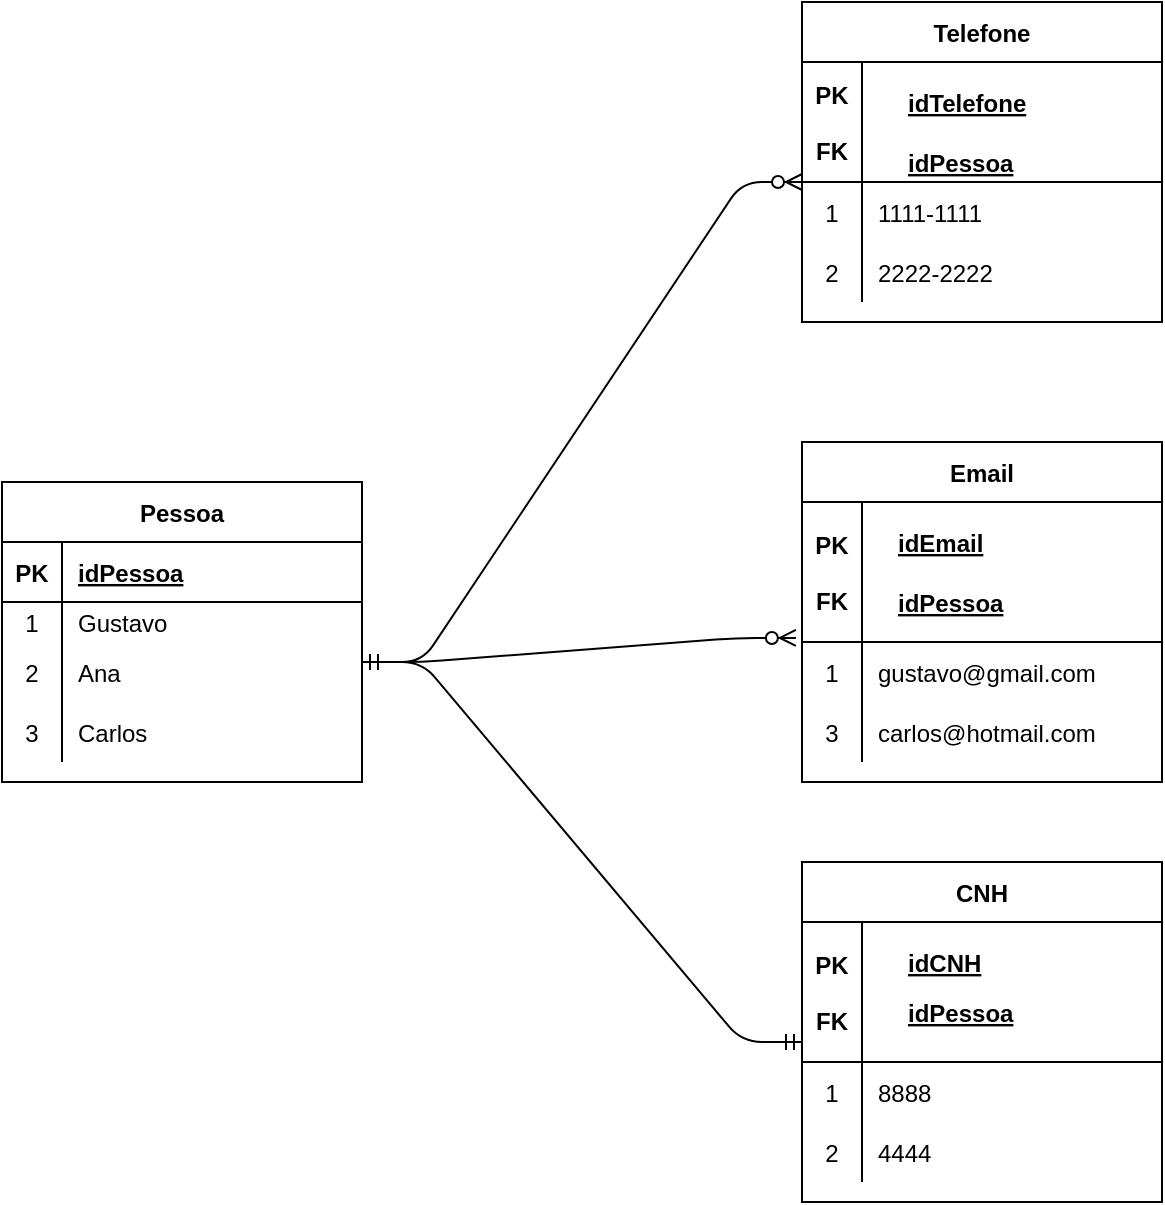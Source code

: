 <mxfile version="14.9.3" type="device"><diagram id="m6oO_k_71_XMgn9XkbAy" name="Page-1"><mxGraphModel dx="1108" dy="685" grid="1" gridSize="10" guides="1" tooltips="1" connect="1" arrows="1" fold="1" page="1" pageScale="1" pageWidth="827" pageHeight="1169" math="0" shadow="0"><root><mxCell id="0"/><mxCell id="1" parent="0"/><mxCell id="7Nr1Pd5wc-a8obYyr2Nt-1" value="Pessoa" style="shape=table;startSize=30;container=1;collapsible=1;childLayout=tableLayout;fixedRows=1;rowLines=0;fontStyle=1;align=center;resizeLast=1;" vertex="1" parent="1"><mxGeometry x="30" y="320" width="180" height="150" as="geometry"/></mxCell><mxCell id="7Nr1Pd5wc-a8obYyr2Nt-2" value="" style="shape=partialRectangle;collapsible=0;dropTarget=0;pointerEvents=0;fillColor=none;top=0;left=0;bottom=1;right=0;points=[[0,0.5],[1,0.5]];portConstraint=eastwest;" vertex="1" parent="7Nr1Pd5wc-a8obYyr2Nt-1"><mxGeometry y="30" width="180" height="30" as="geometry"/></mxCell><mxCell id="7Nr1Pd5wc-a8obYyr2Nt-3" value="PK" style="shape=partialRectangle;connectable=0;fillColor=none;top=0;left=0;bottom=0;right=0;fontStyle=1;overflow=hidden;" vertex="1" parent="7Nr1Pd5wc-a8obYyr2Nt-2"><mxGeometry width="30" height="30" as="geometry"/></mxCell><mxCell id="7Nr1Pd5wc-a8obYyr2Nt-4" value="idPessoa" style="shape=partialRectangle;connectable=0;fillColor=none;top=0;left=0;bottom=0;right=0;align=left;spacingLeft=6;fontStyle=5;overflow=hidden;" vertex="1" parent="7Nr1Pd5wc-a8obYyr2Nt-2"><mxGeometry x="30" width="150" height="30" as="geometry"/></mxCell><mxCell id="7Nr1Pd5wc-a8obYyr2Nt-5" value="" style="shape=partialRectangle;collapsible=0;dropTarget=0;pointerEvents=0;fillColor=none;top=0;left=0;bottom=0;right=0;points=[[0,0.5],[1,0.5]];portConstraint=eastwest;" vertex="1" parent="7Nr1Pd5wc-a8obYyr2Nt-1"><mxGeometry y="60" width="180" height="20" as="geometry"/></mxCell><mxCell id="7Nr1Pd5wc-a8obYyr2Nt-6" value="1" style="shape=partialRectangle;connectable=0;fillColor=none;top=0;left=0;bottom=0;right=0;editable=1;overflow=hidden;" vertex="1" parent="7Nr1Pd5wc-a8obYyr2Nt-5"><mxGeometry width="30" height="20" as="geometry"/></mxCell><mxCell id="7Nr1Pd5wc-a8obYyr2Nt-7" value="Gustavo" style="shape=partialRectangle;connectable=0;fillColor=none;top=0;left=0;bottom=0;right=0;align=left;spacingLeft=6;overflow=hidden;" vertex="1" parent="7Nr1Pd5wc-a8obYyr2Nt-5"><mxGeometry x="30" width="150" height="20" as="geometry"/></mxCell><mxCell id="7Nr1Pd5wc-a8obYyr2Nt-8" value="" style="shape=partialRectangle;collapsible=0;dropTarget=0;pointerEvents=0;fillColor=none;top=0;left=0;bottom=0;right=0;points=[[0,0.5],[1,0.5]];portConstraint=eastwest;" vertex="1" parent="7Nr1Pd5wc-a8obYyr2Nt-1"><mxGeometry y="80" width="180" height="30" as="geometry"/></mxCell><mxCell id="7Nr1Pd5wc-a8obYyr2Nt-9" value="2" style="shape=partialRectangle;connectable=0;fillColor=none;top=0;left=0;bottom=0;right=0;editable=1;overflow=hidden;" vertex="1" parent="7Nr1Pd5wc-a8obYyr2Nt-8"><mxGeometry width="30" height="30" as="geometry"/></mxCell><mxCell id="7Nr1Pd5wc-a8obYyr2Nt-10" value="Ana" style="shape=partialRectangle;connectable=0;fillColor=none;top=0;left=0;bottom=0;right=0;align=left;spacingLeft=6;overflow=hidden;" vertex="1" parent="7Nr1Pd5wc-a8obYyr2Nt-8"><mxGeometry x="30" width="150" height="30" as="geometry"/></mxCell><mxCell id="7Nr1Pd5wc-a8obYyr2Nt-11" value="" style="shape=partialRectangle;collapsible=0;dropTarget=0;pointerEvents=0;fillColor=none;top=0;left=0;bottom=0;right=0;points=[[0,0.5],[1,0.5]];portConstraint=eastwest;" vertex="1" parent="7Nr1Pd5wc-a8obYyr2Nt-1"><mxGeometry y="110" width="180" height="30" as="geometry"/></mxCell><mxCell id="7Nr1Pd5wc-a8obYyr2Nt-12" value="3" style="shape=partialRectangle;connectable=0;fillColor=none;top=0;left=0;bottom=0;right=0;editable=1;overflow=hidden;" vertex="1" parent="7Nr1Pd5wc-a8obYyr2Nt-11"><mxGeometry width="30" height="30" as="geometry"/></mxCell><mxCell id="7Nr1Pd5wc-a8obYyr2Nt-13" value="Carlos" style="shape=partialRectangle;connectable=0;fillColor=none;top=0;left=0;bottom=0;right=0;align=left;spacingLeft=6;overflow=hidden;" vertex="1" parent="7Nr1Pd5wc-a8obYyr2Nt-11"><mxGeometry x="30" width="150" height="30" as="geometry"/></mxCell><mxCell id="7Nr1Pd5wc-a8obYyr2Nt-14" value="Telefone" style="shape=table;startSize=30;container=1;collapsible=1;childLayout=tableLayout;fixedRows=1;rowLines=0;fontStyle=1;align=center;resizeLast=1;" vertex="1" parent="1"><mxGeometry x="430" y="80" width="180" height="160" as="geometry"/></mxCell><mxCell id="7Nr1Pd5wc-a8obYyr2Nt-15" value="" style="shape=partialRectangle;collapsible=0;dropTarget=0;pointerEvents=0;fillColor=none;top=0;left=0;bottom=1;right=0;points=[[0,0.5],[1,0.5]];portConstraint=eastwest;" vertex="1" parent="7Nr1Pd5wc-a8obYyr2Nt-14"><mxGeometry y="30" width="180" height="60" as="geometry"/></mxCell><mxCell id="7Nr1Pd5wc-a8obYyr2Nt-16" value="PK&#10;&#10;FK" style="shape=partialRectangle;connectable=0;fillColor=none;top=0;left=0;bottom=0;right=0;fontStyle=1;overflow=hidden;" vertex="1" parent="7Nr1Pd5wc-a8obYyr2Nt-15"><mxGeometry width="30" height="60" as="geometry"/></mxCell><mxCell id="7Nr1Pd5wc-a8obYyr2Nt-17" value="" style="shape=partialRectangle;connectable=0;fillColor=none;top=0;left=0;bottom=0;right=0;align=left;spacingLeft=6;fontStyle=5;overflow=hidden;" vertex="1" parent="7Nr1Pd5wc-a8obYyr2Nt-15"><mxGeometry x="30" width="150" height="60" as="geometry"/></mxCell><mxCell id="7Nr1Pd5wc-a8obYyr2Nt-18" value="" style="shape=partialRectangle;collapsible=0;dropTarget=0;pointerEvents=0;fillColor=none;top=0;left=0;bottom=0;right=0;points=[[0,0.5],[1,0.5]];portConstraint=eastwest;" vertex="1" parent="7Nr1Pd5wc-a8obYyr2Nt-14"><mxGeometry y="90" width="180" height="30" as="geometry"/></mxCell><mxCell id="7Nr1Pd5wc-a8obYyr2Nt-19" value="1" style="shape=partialRectangle;connectable=0;fillColor=none;top=0;left=0;bottom=0;right=0;editable=1;overflow=hidden;" vertex="1" parent="7Nr1Pd5wc-a8obYyr2Nt-18"><mxGeometry width="30" height="30" as="geometry"/></mxCell><mxCell id="7Nr1Pd5wc-a8obYyr2Nt-20" value="1111-1111" style="shape=partialRectangle;connectable=0;fillColor=none;top=0;left=0;bottom=0;right=0;align=left;spacingLeft=6;overflow=hidden;" vertex="1" parent="7Nr1Pd5wc-a8obYyr2Nt-18"><mxGeometry x="30" width="150" height="30" as="geometry"/></mxCell><mxCell id="7Nr1Pd5wc-a8obYyr2Nt-21" value="" style="shape=partialRectangle;collapsible=0;dropTarget=0;pointerEvents=0;fillColor=none;top=0;left=0;bottom=0;right=0;points=[[0,0.5],[1,0.5]];portConstraint=eastwest;" vertex="1" parent="7Nr1Pd5wc-a8obYyr2Nt-14"><mxGeometry y="120" width="180" height="30" as="geometry"/></mxCell><mxCell id="7Nr1Pd5wc-a8obYyr2Nt-22" value="2" style="shape=partialRectangle;connectable=0;fillColor=none;top=0;left=0;bottom=0;right=0;editable=1;overflow=hidden;" vertex="1" parent="7Nr1Pd5wc-a8obYyr2Nt-21"><mxGeometry width="30" height="30" as="geometry"/></mxCell><mxCell id="7Nr1Pd5wc-a8obYyr2Nt-23" value="2222-2222" style="shape=partialRectangle;connectable=0;fillColor=none;top=0;left=0;bottom=0;right=0;align=left;spacingLeft=6;overflow=hidden;" vertex="1" parent="7Nr1Pd5wc-a8obYyr2Nt-21"><mxGeometry x="30" width="150" height="30" as="geometry"/></mxCell><mxCell id="7Nr1Pd5wc-a8obYyr2Nt-27" value="idTelefone" style="shape=partialRectangle;connectable=0;fillColor=none;top=0;left=0;bottom=0;right=0;align=left;spacingLeft=6;fontStyle=5;overflow=hidden;" vertex="1" parent="1"><mxGeometry x="475" y="120" width="90" height="20" as="geometry"/></mxCell><mxCell id="7Nr1Pd5wc-a8obYyr2Nt-28" value="idPessoa" style="shape=partialRectangle;connectable=0;fillColor=none;top=0;left=0;bottom=0;right=0;align=left;spacingLeft=6;fontStyle=5;overflow=hidden;" vertex="1" parent="1"><mxGeometry x="475" y="150" width="90" height="20" as="geometry"/></mxCell><mxCell id="7Nr1Pd5wc-a8obYyr2Nt-29" value="Email" style="shape=table;startSize=30;container=1;collapsible=1;childLayout=tableLayout;fixedRows=1;rowLines=0;fontStyle=1;align=center;resizeLast=1;" vertex="1" parent="1"><mxGeometry x="430" y="300" width="180" height="170" as="geometry"/></mxCell><mxCell id="7Nr1Pd5wc-a8obYyr2Nt-30" value="" style="shape=partialRectangle;collapsible=0;dropTarget=0;pointerEvents=0;fillColor=none;top=0;left=0;bottom=1;right=0;points=[[0,0.5],[1,0.5]];portConstraint=eastwest;" vertex="1" parent="7Nr1Pd5wc-a8obYyr2Nt-29"><mxGeometry y="30" width="180" height="70" as="geometry"/></mxCell><mxCell id="7Nr1Pd5wc-a8obYyr2Nt-31" value="PK&#10;&#10;FK" style="shape=partialRectangle;connectable=0;fillColor=none;top=0;left=0;bottom=0;right=0;fontStyle=1;overflow=hidden;" vertex="1" parent="7Nr1Pd5wc-a8obYyr2Nt-30"><mxGeometry width="30" height="70" as="geometry"/></mxCell><mxCell id="7Nr1Pd5wc-a8obYyr2Nt-32" value="" style="shape=partialRectangle;connectable=0;fillColor=none;top=0;left=0;bottom=0;right=0;align=left;spacingLeft=6;fontStyle=5;overflow=hidden;" vertex="1" parent="7Nr1Pd5wc-a8obYyr2Nt-30"><mxGeometry x="30" width="150" height="70" as="geometry"/></mxCell><mxCell id="7Nr1Pd5wc-a8obYyr2Nt-33" value="" style="shape=partialRectangle;collapsible=0;dropTarget=0;pointerEvents=0;fillColor=none;top=0;left=0;bottom=0;right=0;points=[[0,0.5],[1,0.5]];portConstraint=eastwest;" vertex="1" parent="7Nr1Pd5wc-a8obYyr2Nt-29"><mxGeometry y="100" width="180" height="30" as="geometry"/></mxCell><mxCell id="7Nr1Pd5wc-a8obYyr2Nt-34" value="1" style="shape=partialRectangle;connectable=0;fillColor=none;top=0;left=0;bottom=0;right=0;editable=1;overflow=hidden;" vertex="1" parent="7Nr1Pd5wc-a8obYyr2Nt-33"><mxGeometry width="30" height="30" as="geometry"/></mxCell><mxCell id="7Nr1Pd5wc-a8obYyr2Nt-35" value="gustavo@gmail.com" style="shape=partialRectangle;connectable=0;fillColor=none;top=0;left=0;bottom=0;right=0;align=left;spacingLeft=6;overflow=hidden;" vertex="1" parent="7Nr1Pd5wc-a8obYyr2Nt-33"><mxGeometry x="30" width="150" height="30" as="geometry"/></mxCell><mxCell id="7Nr1Pd5wc-a8obYyr2Nt-39" value="" style="shape=partialRectangle;collapsible=0;dropTarget=0;pointerEvents=0;fillColor=none;top=0;left=0;bottom=0;right=0;points=[[0,0.5],[1,0.5]];portConstraint=eastwest;" vertex="1" parent="7Nr1Pd5wc-a8obYyr2Nt-29"><mxGeometry y="130" width="180" height="30" as="geometry"/></mxCell><mxCell id="7Nr1Pd5wc-a8obYyr2Nt-40" value="3" style="shape=partialRectangle;connectable=0;fillColor=none;top=0;left=0;bottom=0;right=0;editable=1;overflow=hidden;" vertex="1" parent="7Nr1Pd5wc-a8obYyr2Nt-39"><mxGeometry width="30" height="30" as="geometry"/></mxCell><mxCell id="7Nr1Pd5wc-a8obYyr2Nt-41" value="carlos@hotmail.com" style="shape=partialRectangle;connectable=0;fillColor=none;top=0;left=0;bottom=0;right=0;align=left;spacingLeft=6;overflow=hidden;" vertex="1" parent="7Nr1Pd5wc-a8obYyr2Nt-39"><mxGeometry x="30" width="150" height="30" as="geometry"/></mxCell><mxCell id="7Nr1Pd5wc-a8obYyr2Nt-42" value="idPessoa" style="shape=partialRectangle;connectable=0;fillColor=none;top=0;left=0;bottom=0;right=0;align=left;spacingLeft=6;fontStyle=5;overflow=hidden;" vertex="1" parent="1"><mxGeometry x="470" y="370" width="90" height="20" as="geometry"/></mxCell><mxCell id="7Nr1Pd5wc-a8obYyr2Nt-43" value="idEmail" style="shape=partialRectangle;connectable=0;fillColor=none;top=0;left=0;bottom=0;right=0;align=left;spacingLeft=6;fontStyle=5;overflow=hidden;" vertex="1" parent="1"><mxGeometry x="470" y="340" width="90" height="20" as="geometry"/></mxCell><mxCell id="7Nr1Pd5wc-a8obYyr2Nt-44" value="CNH" style="shape=table;startSize=30;container=1;collapsible=1;childLayout=tableLayout;fixedRows=1;rowLines=0;fontStyle=1;align=center;resizeLast=1;" vertex="1" parent="1"><mxGeometry x="430" y="510" width="180" height="170" as="geometry"/></mxCell><mxCell id="7Nr1Pd5wc-a8obYyr2Nt-45" value="" style="shape=partialRectangle;collapsible=0;dropTarget=0;pointerEvents=0;fillColor=none;top=0;left=0;bottom=1;right=0;points=[[0,0.5],[1,0.5]];portConstraint=eastwest;" vertex="1" parent="7Nr1Pd5wc-a8obYyr2Nt-44"><mxGeometry y="30" width="180" height="70" as="geometry"/></mxCell><mxCell id="7Nr1Pd5wc-a8obYyr2Nt-46" value="PK&#10;&#10;FK" style="shape=partialRectangle;connectable=0;fillColor=none;top=0;left=0;bottom=0;right=0;fontStyle=1;overflow=hidden;" vertex="1" parent="7Nr1Pd5wc-a8obYyr2Nt-45"><mxGeometry width="30" height="70" as="geometry"/></mxCell><mxCell id="7Nr1Pd5wc-a8obYyr2Nt-47" value="" style="shape=partialRectangle;connectable=0;fillColor=none;top=0;left=0;bottom=0;right=0;align=left;spacingLeft=6;fontStyle=5;overflow=hidden;" vertex="1" parent="7Nr1Pd5wc-a8obYyr2Nt-45"><mxGeometry x="30" width="150" height="70" as="geometry"/></mxCell><mxCell id="7Nr1Pd5wc-a8obYyr2Nt-48" value="" style="shape=partialRectangle;collapsible=0;dropTarget=0;pointerEvents=0;fillColor=none;top=0;left=0;bottom=0;right=0;points=[[0,0.5],[1,0.5]];portConstraint=eastwest;" vertex="1" parent="7Nr1Pd5wc-a8obYyr2Nt-44"><mxGeometry y="100" width="180" height="30" as="geometry"/></mxCell><mxCell id="7Nr1Pd5wc-a8obYyr2Nt-49" value="1" style="shape=partialRectangle;connectable=0;fillColor=none;top=0;left=0;bottom=0;right=0;editable=1;overflow=hidden;" vertex="1" parent="7Nr1Pd5wc-a8obYyr2Nt-48"><mxGeometry width="30" height="30" as="geometry"/></mxCell><mxCell id="7Nr1Pd5wc-a8obYyr2Nt-50" value="8888" style="shape=partialRectangle;connectable=0;fillColor=none;top=0;left=0;bottom=0;right=0;align=left;spacingLeft=6;overflow=hidden;" vertex="1" parent="7Nr1Pd5wc-a8obYyr2Nt-48"><mxGeometry x="30" width="150" height="30" as="geometry"/></mxCell><mxCell id="7Nr1Pd5wc-a8obYyr2Nt-51" value="" style="shape=partialRectangle;collapsible=0;dropTarget=0;pointerEvents=0;fillColor=none;top=0;left=0;bottom=0;right=0;points=[[0,0.5],[1,0.5]];portConstraint=eastwest;" vertex="1" parent="7Nr1Pd5wc-a8obYyr2Nt-44"><mxGeometry y="130" width="180" height="30" as="geometry"/></mxCell><mxCell id="7Nr1Pd5wc-a8obYyr2Nt-52" value="2" style="shape=partialRectangle;connectable=0;fillColor=none;top=0;left=0;bottom=0;right=0;editable=1;overflow=hidden;" vertex="1" parent="7Nr1Pd5wc-a8obYyr2Nt-51"><mxGeometry width="30" height="30" as="geometry"/></mxCell><mxCell id="7Nr1Pd5wc-a8obYyr2Nt-53" value="4444" style="shape=partialRectangle;connectable=0;fillColor=none;top=0;left=0;bottom=0;right=0;align=left;spacingLeft=6;overflow=hidden;" vertex="1" parent="7Nr1Pd5wc-a8obYyr2Nt-51"><mxGeometry x="30" width="150" height="30" as="geometry"/></mxCell><mxCell id="7Nr1Pd5wc-a8obYyr2Nt-54" value="idPessoa" style="shape=partialRectangle;connectable=0;fillColor=none;top=0;left=0;bottom=0;right=0;align=left;spacingLeft=6;fontStyle=5;overflow=hidden;" vertex="1" parent="1"><mxGeometry x="475" y="575" width="90" height="20" as="geometry"/></mxCell><mxCell id="7Nr1Pd5wc-a8obYyr2Nt-55" value="idCNH" style="shape=partialRectangle;connectable=0;fillColor=none;top=0;left=0;bottom=0;right=0;align=left;spacingLeft=6;fontStyle=5;overflow=hidden;" vertex="1" parent="1"><mxGeometry x="475" y="550" width="90" height="20" as="geometry"/></mxCell><mxCell id="7Nr1Pd5wc-a8obYyr2Nt-60" value="" style="edgeStyle=entityRelationEdgeStyle;fontSize=12;html=1;endArrow=ERmandOne;startArrow=ERmandOne;entryX=0;entryY=0.857;entryDx=0;entryDy=0;entryPerimeter=0;" edge="1" parent="1" target="7Nr1Pd5wc-a8obYyr2Nt-45"><mxGeometry width="100" height="100" relative="1" as="geometry"><mxPoint x="210" y="410" as="sourcePoint"/><mxPoint x="310" y="310" as="targetPoint"/></mxGeometry></mxCell><mxCell id="7Nr1Pd5wc-a8obYyr2Nt-61" value="" style="edgeStyle=entityRelationEdgeStyle;fontSize=12;html=1;endArrow=ERzeroToMany;startArrow=ERmandOne;entryX=-0.017;entryY=-0.067;entryDx=0;entryDy=0;entryPerimeter=0;" edge="1" parent="1" target="7Nr1Pd5wc-a8obYyr2Nt-33"><mxGeometry width="100" height="100" relative="1" as="geometry"><mxPoint x="210" y="410" as="sourcePoint"/><mxPoint x="310" y="310" as="targetPoint"/></mxGeometry></mxCell><mxCell id="7Nr1Pd5wc-a8obYyr2Nt-62" value="" style="edgeStyle=entityRelationEdgeStyle;fontSize=12;html=1;endArrow=ERzeroToMany;startArrow=ERmandOne;entryX=0;entryY=0;entryDx=0;entryDy=0;entryPerimeter=0;" edge="1" parent="1" target="7Nr1Pd5wc-a8obYyr2Nt-18"><mxGeometry width="100" height="100" relative="1" as="geometry"><mxPoint x="210" y="410" as="sourcePoint"/><mxPoint x="490" y="300" as="targetPoint"/></mxGeometry></mxCell></root></mxGraphModel></diagram></mxfile>